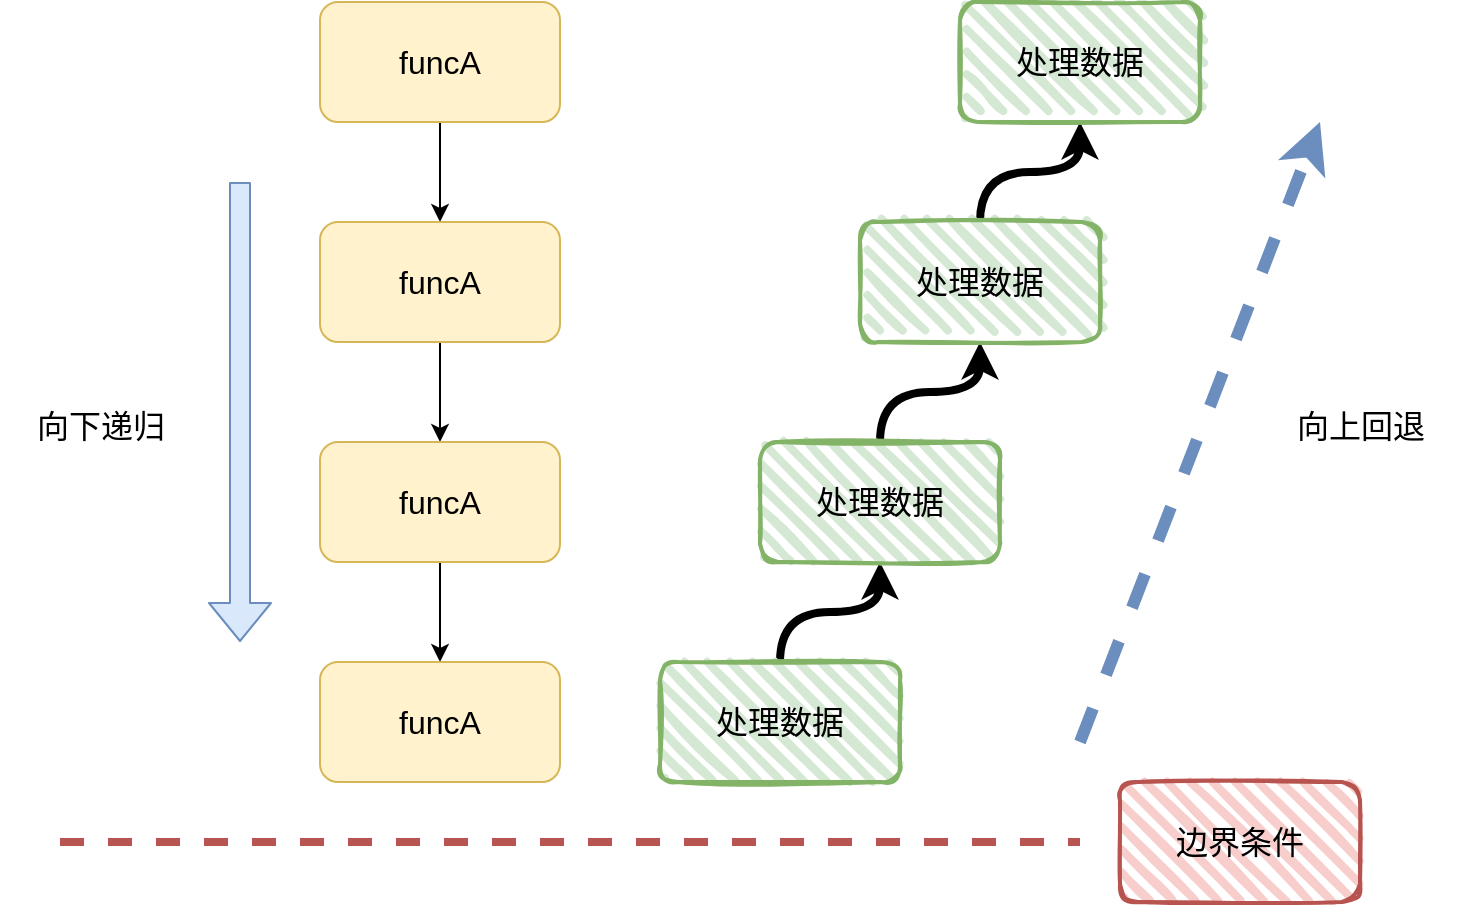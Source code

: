 <mxfile version="14.5.1" type="github">
  <diagram id="Ol0ja13ztxvOmEabCfbo" name="第 1 页">
    <mxGraphModel dx="870" dy="595" grid="1" gridSize="10" guides="1" tooltips="1" connect="1" arrows="1" fold="1" page="1" pageScale="1" pageWidth="827" pageHeight="1169" math="0" shadow="0">
      <root>
        <mxCell id="0" />
        <mxCell id="1" parent="0" />
        <mxCell id="ul2OTpSgafdYvR5JcjuC-8" style="edgeStyle=orthogonalEdgeStyle;rounded=0;orthogonalLoop=1;jettySize=auto;html=1;exitX=0.5;exitY=1;exitDx=0;exitDy=0;entryX=0.5;entryY=0;entryDx=0;entryDy=0;" edge="1" parent="1" source="ul2OTpSgafdYvR5JcjuC-4" target="ul2OTpSgafdYvR5JcjuC-5">
          <mxGeometry relative="1" as="geometry" />
        </mxCell>
        <mxCell id="ul2OTpSgafdYvR5JcjuC-4" value="&lt;font style=&quot;font-size: 16px&quot;&gt;funcA&lt;/font&gt;" style="rounded=1;whiteSpace=wrap;html=1;fillColor=#fff2cc;strokeColor=#d6b656;" vertex="1" parent="1">
          <mxGeometry x="220" y="50" width="120" height="60" as="geometry" />
        </mxCell>
        <mxCell id="ul2OTpSgafdYvR5JcjuC-9" style="edgeStyle=orthogonalEdgeStyle;rounded=0;orthogonalLoop=1;jettySize=auto;html=1;exitX=0.5;exitY=1;exitDx=0;exitDy=0;entryX=0.5;entryY=0;entryDx=0;entryDy=0;" edge="1" parent="1" source="ul2OTpSgafdYvR5JcjuC-5" target="ul2OTpSgafdYvR5JcjuC-6">
          <mxGeometry relative="1" as="geometry" />
        </mxCell>
        <mxCell id="ul2OTpSgafdYvR5JcjuC-5" value="&lt;span style=&quot;font-size: 16px&quot;&gt;funcA&lt;/span&gt;" style="rounded=1;whiteSpace=wrap;html=1;fillColor=#fff2cc;strokeColor=#d6b656;" vertex="1" parent="1">
          <mxGeometry x="220" y="160" width="120" height="60" as="geometry" />
        </mxCell>
        <mxCell id="ul2OTpSgafdYvR5JcjuC-10" style="edgeStyle=orthogonalEdgeStyle;rounded=0;orthogonalLoop=1;jettySize=auto;html=1;exitX=0.5;exitY=1;exitDx=0;exitDy=0;entryX=0.5;entryY=0;entryDx=0;entryDy=0;" edge="1" parent="1" source="ul2OTpSgafdYvR5JcjuC-6" target="ul2OTpSgafdYvR5JcjuC-7">
          <mxGeometry relative="1" as="geometry" />
        </mxCell>
        <mxCell id="ul2OTpSgafdYvR5JcjuC-6" value="&lt;span style=&quot;font-size: 16px&quot;&gt;funcA&lt;/span&gt;" style="rounded=1;whiteSpace=wrap;html=1;fillColor=#fff2cc;strokeColor=#d6b656;" vertex="1" parent="1">
          <mxGeometry x="220" y="270" width="120" height="60" as="geometry" />
        </mxCell>
        <mxCell id="ul2OTpSgafdYvR5JcjuC-7" value="&lt;span style=&quot;font-size: 16px&quot;&gt;funcA&lt;/span&gt;" style="rounded=1;whiteSpace=wrap;html=1;fillColor=#fff2cc;strokeColor=#d6b656;" vertex="1" parent="1">
          <mxGeometry x="220" y="380" width="120" height="60" as="geometry" />
        </mxCell>
        <mxCell id="ul2OTpSgafdYvR5JcjuC-11" value="" style="shape=flexArrow;endArrow=classic;html=1;fillColor=#dae8fc;strokeColor=#6c8ebf;" edge="1" parent="1">
          <mxGeometry width="50" height="50" relative="1" as="geometry">
            <mxPoint x="180" y="140" as="sourcePoint" />
            <mxPoint x="180" y="370" as="targetPoint" />
          </mxGeometry>
        </mxCell>
        <mxCell id="ul2OTpSgafdYvR5JcjuC-12" value="&lt;span style=&quot;font-weight: normal&quot;&gt;&lt;font style=&quot;font-size: 16px&quot;&gt;向下递归&lt;/font&gt;&lt;/span&gt;" style="text;strokeColor=none;fillColor=none;html=1;fontSize=24;fontStyle=1;verticalAlign=middle;align=center;" vertex="1" parent="1">
          <mxGeometry x="60" y="240" width="100" height="40" as="geometry" />
        </mxCell>
        <mxCell id="ul2OTpSgafdYvR5JcjuC-17" style="edgeStyle=orthogonalEdgeStyle;orthogonalLoop=1;jettySize=auto;html=1;exitX=0.5;exitY=0;exitDx=0;exitDy=0;strokeWidth=4;curved=1;" edge="1" parent="1" source="ul2OTpSgafdYvR5JcjuC-13" target="ul2OTpSgafdYvR5JcjuC-16">
          <mxGeometry relative="1" as="geometry" />
        </mxCell>
        <mxCell id="ul2OTpSgafdYvR5JcjuC-13" value="&lt;font style=&quot;font-size: 16px&quot;&gt;处理数据&lt;/font&gt;" style="rounded=1;whiteSpace=wrap;html=1;strokeWidth=2;fillWeight=4;hachureGap=8;hachureAngle=45;fillColor=#d5e8d4;sketch=1;strokeColor=#82b366;" vertex="1" parent="1">
          <mxGeometry x="390" y="380" width="120" height="60" as="geometry" />
        </mxCell>
        <mxCell id="ul2OTpSgafdYvR5JcjuC-14" value="" style="endArrow=none;dashed=1;html=1;strokeWidth=4;fillColor=#f8cecc;strokeColor=#b85450;" edge="1" parent="1">
          <mxGeometry width="50" height="50" relative="1" as="geometry">
            <mxPoint x="90" y="470" as="sourcePoint" />
            <mxPoint x="600" y="470" as="targetPoint" />
          </mxGeometry>
        </mxCell>
        <mxCell id="ul2OTpSgafdYvR5JcjuC-15" value="&lt;font style=&quot;font-size: 16px&quot;&gt;边界条件&lt;/font&gt;" style="rounded=1;whiteSpace=wrap;html=1;strokeWidth=2;fillWeight=4;hachureGap=8;hachureAngle=45;fillColor=#f8cecc;sketch=1;strokeColor=#b85450;" vertex="1" parent="1">
          <mxGeometry x="620" y="440" width="120" height="60" as="geometry" />
        </mxCell>
        <mxCell id="ul2OTpSgafdYvR5JcjuC-20" style="edgeStyle=orthogonalEdgeStyle;curved=1;orthogonalLoop=1;jettySize=auto;html=1;exitX=0.5;exitY=0;exitDx=0;exitDy=0;entryX=0.5;entryY=1;entryDx=0;entryDy=0;strokeWidth=4;" edge="1" parent="1" source="ul2OTpSgafdYvR5JcjuC-16" target="ul2OTpSgafdYvR5JcjuC-18">
          <mxGeometry relative="1" as="geometry" />
        </mxCell>
        <mxCell id="ul2OTpSgafdYvR5JcjuC-16" value="&lt;span style=&quot;font-size: 16px&quot;&gt;处理数据&lt;/span&gt;" style="rounded=1;whiteSpace=wrap;html=1;strokeWidth=2;fillWeight=4;hachureGap=8;hachureAngle=45;fillColor=#d5e8d4;sketch=1;strokeColor=#82b366;" vertex="1" parent="1">
          <mxGeometry x="440" y="270" width="120" height="60" as="geometry" />
        </mxCell>
        <mxCell id="ul2OTpSgafdYvR5JcjuC-21" style="edgeStyle=orthogonalEdgeStyle;curved=1;orthogonalLoop=1;jettySize=auto;html=1;exitX=0.5;exitY=0;exitDx=0;exitDy=0;entryX=0.5;entryY=1;entryDx=0;entryDy=0;strokeWidth=4;" edge="1" parent="1" source="ul2OTpSgafdYvR5JcjuC-18" target="ul2OTpSgafdYvR5JcjuC-19">
          <mxGeometry relative="1" as="geometry" />
        </mxCell>
        <mxCell id="ul2OTpSgafdYvR5JcjuC-18" value="&lt;span style=&quot;font-size: 16px&quot;&gt;处理数据&lt;/span&gt;" style="rounded=1;whiteSpace=wrap;html=1;strokeWidth=2;fillWeight=4;hachureGap=8;hachureAngle=45;fillColor=#d5e8d4;sketch=1;strokeColor=#82b366;" vertex="1" parent="1">
          <mxGeometry x="490" y="160" width="120" height="60" as="geometry" />
        </mxCell>
        <mxCell id="ul2OTpSgafdYvR5JcjuC-19" value="&lt;span style=&quot;font-size: 16px&quot;&gt;处理数据&lt;/span&gt;" style="rounded=1;whiteSpace=wrap;html=1;strokeWidth=2;fillWeight=4;hachureGap=8;hachureAngle=45;fillColor=#d5e8d4;sketch=1;strokeColor=#82b366;" vertex="1" parent="1">
          <mxGeometry x="540" y="50" width="120" height="60" as="geometry" />
        </mxCell>
        <mxCell id="ul2OTpSgafdYvR5JcjuC-23" value="" style="endArrow=classic;html=1;strokeWidth=6;dashed=1;fillColor=#dae8fc;strokeColor=#6c8ebf;" edge="1" parent="1">
          <mxGeometry width="50" height="50" relative="1" as="geometry">
            <mxPoint x="600" y="420" as="sourcePoint" />
            <mxPoint x="720" y="110" as="targetPoint" />
          </mxGeometry>
        </mxCell>
        <mxCell id="ul2OTpSgafdYvR5JcjuC-24" value="&lt;font style=&quot;font-size: 16px ; font-weight: normal&quot;&gt;向上回退&lt;/font&gt;" style="text;strokeColor=none;fillColor=none;html=1;fontSize=24;fontStyle=1;verticalAlign=middle;align=center;" vertex="1" parent="1">
          <mxGeometry x="690" y="240" width="100" height="40" as="geometry" />
        </mxCell>
      </root>
    </mxGraphModel>
  </diagram>
</mxfile>
